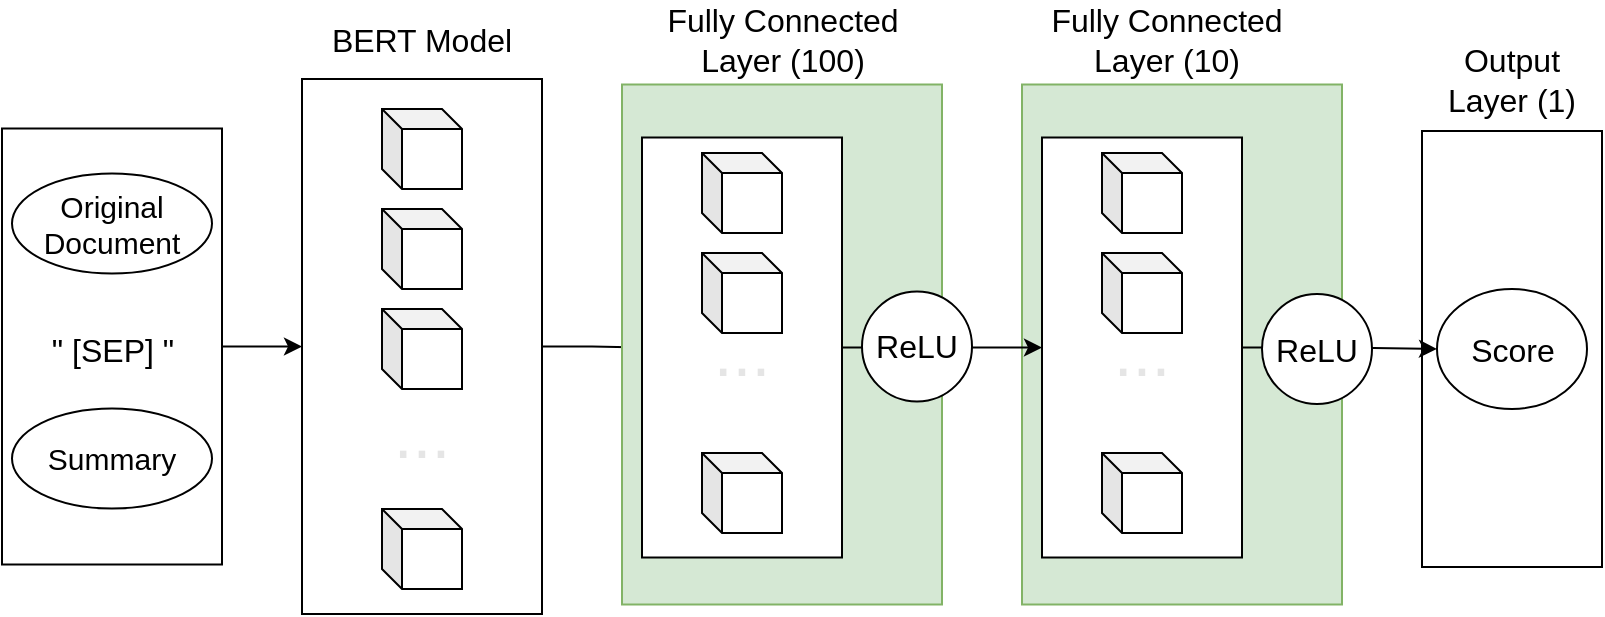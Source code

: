 <mxfile version="21.6.1" type="device">
  <diagram name="Page-1" id="_Q9GZ9CPquQKC6xEhxsN">
    <mxGraphModel dx="1434" dy="854" grid="1" gridSize="10" guides="1" tooltips="1" connect="1" arrows="1" fold="1" page="1" pageScale="1" pageWidth="827" pageHeight="1169" math="0" shadow="0">
      <root>
        <mxCell id="0" />
        <mxCell id="1" parent="0" />
        <mxCell id="toZBZ63YmKZrHliO3wUb-13" value="" style="rounded=0;whiteSpace=wrap;html=1;fillColor=#d5e8d4;strokeColor=#82b366;" vertex="1" parent="1">
          <mxGeometry x="680" y="215.25" width="160" height="260" as="geometry" />
        </mxCell>
        <mxCell id="toZBZ63YmKZrHliO3wUb-3" style="edgeStyle=orthogonalEdgeStyle;rounded=0;orthogonalLoop=1;jettySize=auto;html=1;exitX=1;exitY=0.5;exitDx=0;exitDy=0;entryX=0;entryY=0.5;entryDx=0;entryDy=0;" edge="1" parent="1" source="toZBZ63YmKZrHliO3wUb-1" target="0T5pM6Y5D5rY4e13pUBA-6">
          <mxGeometry relative="1" as="geometry" />
        </mxCell>
        <mxCell id="toZBZ63YmKZrHliO3wUb-1" value="" style="rounded=0;whiteSpace=wrap;html=1;" vertex="1" parent="1">
          <mxGeometry x="170" y="237.25" width="110" height="218" as="geometry" />
        </mxCell>
        <mxCell id="0T5pM6Y5D5rY4e13pUBA-1" value="&lt;font style=&quot;font-size: 15px;&quot;&gt;Summary&lt;/font&gt;" style="ellipse;whiteSpace=wrap;html=1;" parent="1" vertex="1">
          <mxGeometry x="175" y="377.25" width="100" height="50" as="geometry" />
        </mxCell>
        <mxCell id="0T5pM6Y5D5rY4e13pUBA-67" value="" style="rounded=0;whiteSpace=wrap;html=1;" parent="1" vertex="1">
          <mxGeometry x="880" y="238.5" width="90" height="218" as="geometry" />
        </mxCell>
        <mxCell id="0T5pM6Y5D5rY4e13pUBA-68" value="&lt;font style=&quot;font-size: 16px;&quot;&gt;Output Layer (1)&lt;/font&gt;" style="text;html=1;strokeColor=none;fillColor=none;align=center;verticalAlign=middle;whiteSpace=wrap;rounded=0;fontSize=14;" parent="1" vertex="1">
          <mxGeometry x="885" y="197.5" width="80" height="30" as="geometry" />
        </mxCell>
        <mxCell id="CQJqJF0PlVP-YLF-5X6d-3" value="&lt;font style=&quot;font-size: 16px;&quot;&gt;Score&lt;/font&gt;" style="ellipse;whiteSpace=wrap;html=1;" parent="1" vertex="1">
          <mxGeometry x="887.5" y="317.5" width="75" height="60" as="geometry" />
        </mxCell>
        <mxCell id="aTGz9FesERnNjyJ90T62-4" style="edgeStyle=orthogonalEdgeStyle;rounded=0;orthogonalLoop=1;jettySize=auto;html=1;exitX=1;exitY=0.5;exitDx=0;exitDy=0;entryX=0;entryY=0.5;entryDx=0;entryDy=0;" parent="1" source="0T5pM6Y5D5rY4e13pUBA-6" target="0T5pM6Y5D5rY4e13pUBA-36" edge="1">
          <mxGeometry relative="1" as="geometry" />
        </mxCell>
        <mxCell id="aTGz9FesERnNjyJ90T62-5" value="&lt;font style=&quot;font-size: 15px;&quot;&gt;Original Document&lt;/font&gt;" style="ellipse;whiteSpace=wrap;html=1;" parent="1" vertex="1">
          <mxGeometry x="175" y="259.75" width="100" height="50" as="geometry" />
        </mxCell>
        <mxCell id="toZBZ63YmKZrHliO3wUb-2" value="&quot; [SEP] &quot;" style="text;html=1;strokeColor=none;fillColor=none;align=center;verticalAlign=middle;whiteSpace=wrap;rounded=0;fontSize=16;" vertex="1" parent="1">
          <mxGeometry x="172.5" y="332.75" width="105" height="30" as="geometry" />
        </mxCell>
        <mxCell id="0T5pM6Y5D5rY4e13pUBA-6" value="" style="rounded=0;whiteSpace=wrap;html=1;" parent="1" vertex="1">
          <mxGeometry x="320" y="212.5" width="120" height="267.5" as="geometry" />
        </mxCell>
        <mxCell id="0T5pM6Y5D5rY4e13pUBA-12" value="" style="shape=cube;whiteSpace=wrap;html=1;boundedLbl=1;backgroundOutline=1;darkOpacity=0.05;darkOpacity2=0.1;size=10;" parent="1" vertex="1">
          <mxGeometry x="360" y="227.5" width="40" height="40" as="geometry" />
        </mxCell>
        <mxCell id="0T5pM6Y5D5rY4e13pUBA-13" value="" style="shape=cube;whiteSpace=wrap;html=1;boundedLbl=1;backgroundOutline=1;darkOpacity=0.05;darkOpacity2=0.1;size=10;" parent="1" vertex="1">
          <mxGeometry x="360" y="277.5" width="40" height="40" as="geometry" />
        </mxCell>
        <mxCell id="0T5pM6Y5D5rY4e13pUBA-14" value="" style="shape=cube;whiteSpace=wrap;html=1;boundedLbl=1;backgroundOutline=1;darkOpacity=0.05;darkOpacity2=0.1;size=10;" parent="1" vertex="1">
          <mxGeometry x="360" y="327.5" width="40" height="40" as="geometry" />
        </mxCell>
        <mxCell id="0T5pM6Y5D5rY4e13pUBA-16" value="" style="shape=cube;whiteSpace=wrap;html=1;boundedLbl=1;backgroundOutline=1;darkOpacity=0.05;darkOpacity2=0.1;size=10;" parent="1" vertex="1">
          <mxGeometry x="360" y="427.5" width="40" height="40" as="geometry" />
        </mxCell>
        <mxCell id="0T5pM6Y5D5rY4e13pUBA-18" value="&lt;font style=&quot;font-size: 16px;&quot;&gt;BERT Model&lt;/font&gt;" style="text;html=1;strokeColor=none;fillColor=none;align=center;verticalAlign=middle;whiteSpace=wrap;rounded=0;fontSize=14;" parent="1" vertex="1">
          <mxGeometry x="310" y="177.5" width="140" height="30" as="geometry" />
        </mxCell>
        <mxCell id="0T5pM6Y5D5rY4e13pUBA-23" value="..." style="text;html=1;strokeColor=none;fillColor=none;align=center;verticalAlign=bottom;whiteSpace=wrap;rounded=0;fontSize=34;fontColor=#e5e5e5;labelPosition=center;verticalLabelPosition=middle;" parent="1" vertex="1">
          <mxGeometry x="350" y="382.5" width="60" height="30" as="geometry" />
        </mxCell>
        <mxCell id="0T5pM6Y5D5rY4e13pUBA-49" value="" style="rounded=0;whiteSpace=wrap;html=1;fillColor=#d5e8d4;strokeColor=#82b366;" parent="1" vertex="1">
          <mxGeometry x="480" y="215.25" width="160" height="260" as="geometry" />
        </mxCell>
        <mxCell id="toZBZ63YmKZrHliO3wUb-25" style="edgeStyle=orthogonalEdgeStyle;rounded=0;orthogonalLoop=1;jettySize=auto;html=1;exitX=1;exitY=0.5;exitDx=0;exitDy=0;entryX=0;entryY=0.5;entryDx=0;entryDy=0;" edge="1" parent="1" source="0T5pM6Y5D5rY4e13pUBA-36" target="toZBZ63YmKZrHliO3wUb-14">
          <mxGeometry relative="1" as="geometry" />
        </mxCell>
        <mxCell id="0T5pM6Y5D5rY4e13pUBA-36" value="" style="rounded=0;whiteSpace=wrap;html=1;" parent="1" vertex="1">
          <mxGeometry x="490" y="241.75" width="100" height="210" as="geometry" />
        </mxCell>
        <mxCell id="0T5pM6Y5D5rY4e13pUBA-37" value="&lt;font style=&quot;font-size: 16px;&quot;&gt;Fully Connected Layer (100)&lt;/font&gt;" style="text;html=1;strokeColor=none;fillColor=none;align=center;verticalAlign=middle;whiteSpace=wrap;rounded=0;fontSize=14;" parent="1" vertex="1">
          <mxGeometry x="492.75" y="177.5" width="134.5" height="30" as="geometry" />
        </mxCell>
        <mxCell id="0T5pM6Y5D5rY4e13pUBA-40" value="" style="shape=cube;whiteSpace=wrap;html=1;boundedLbl=1;backgroundOutline=1;darkOpacity=0.05;darkOpacity2=0.1;size=10;" parent="1" vertex="1">
          <mxGeometry x="520" y="249.5" width="40" height="40" as="geometry" />
        </mxCell>
        <mxCell id="0T5pM6Y5D5rY4e13pUBA-41" value="" style="shape=cube;whiteSpace=wrap;html=1;boundedLbl=1;backgroundOutline=1;darkOpacity=0.05;darkOpacity2=0.1;size=10;" parent="1" vertex="1">
          <mxGeometry x="520" y="299.5" width="40" height="40" as="geometry" />
        </mxCell>
        <mxCell id="0T5pM6Y5D5rY4e13pUBA-42" value="" style="shape=cube;whiteSpace=wrap;html=1;boundedLbl=1;backgroundOutline=1;darkOpacity=0.05;darkOpacity2=0.1;size=10;" parent="1" vertex="1">
          <mxGeometry x="520" y="399.5" width="40" height="40" as="geometry" />
        </mxCell>
        <mxCell id="0T5pM6Y5D5rY4e13pUBA-43" value="..." style="text;html=1;strokeColor=none;fillColor=none;align=center;verticalAlign=bottom;whiteSpace=wrap;rounded=0;fontSize=34;fontColor=#e5e5e5;labelPosition=center;verticalLabelPosition=middle;" parent="1" vertex="1">
          <mxGeometry x="510" y="342.25" width="60" height="30" as="geometry" />
        </mxCell>
        <mxCell id="0T5pM6Y5D5rY4e13pUBA-46" value="&lt;font style=&quot;font-size: 16px;&quot;&gt;ReLU&lt;/font&gt;" style="ellipse;whiteSpace=wrap;html=1;aspect=fixed;" parent="1" vertex="1">
          <mxGeometry x="600" y="318.75" width="55" height="55" as="geometry" />
        </mxCell>
        <mxCell id="toZBZ63YmKZrHliO3wUb-14" value="" style="rounded=0;whiteSpace=wrap;html=1;" vertex="1" parent="1">
          <mxGeometry x="690" y="241.75" width="100" height="210" as="geometry" />
        </mxCell>
        <mxCell id="toZBZ63YmKZrHliO3wUb-15" value="" style="shape=cube;whiteSpace=wrap;html=1;boundedLbl=1;backgroundOutline=1;darkOpacity=0.05;darkOpacity2=0.1;size=10;" vertex="1" parent="1">
          <mxGeometry x="720" y="249.5" width="40" height="40" as="geometry" />
        </mxCell>
        <mxCell id="toZBZ63YmKZrHliO3wUb-16" value="" style="shape=cube;whiteSpace=wrap;html=1;boundedLbl=1;backgroundOutline=1;darkOpacity=0.05;darkOpacity2=0.1;size=10;" vertex="1" parent="1">
          <mxGeometry x="720" y="299.5" width="40" height="40" as="geometry" />
        </mxCell>
        <mxCell id="toZBZ63YmKZrHliO3wUb-17" value="" style="shape=cube;whiteSpace=wrap;html=1;boundedLbl=1;backgroundOutline=1;darkOpacity=0.05;darkOpacity2=0.1;size=10;" vertex="1" parent="1">
          <mxGeometry x="720" y="399.5" width="40" height="40" as="geometry" />
        </mxCell>
        <mxCell id="toZBZ63YmKZrHliO3wUb-18" value="..." style="text;html=1;strokeColor=none;fillColor=none;align=center;verticalAlign=bottom;whiteSpace=wrap;rounded=0;fontSize=34;fontColor=#e5e5e5;labelPosition=center;verticalLabelPosition=middle;" vertex="1" parent="1">
          <mxGeometry x="710" y="342.25" width="60" height="30" as="geometry" />
        </mxCell>
        <mxCell id="toZBZ63YmKZrHliO3wUb-20" style="edgeStyle=orthogonalEdgeStyle;rounded=0;orthogonalLoop=1;jettySize=auto;html=1;entryX=0;entryY=0.5;entryDx=0;entryDy=0;strokeWidth=1;" edge="1" parent="1" source="toZBZ63YmKZrHliO3wUb-14" target="CQJqJF0PlVP-YLF-5X6d-3">
          <mxGeometry relative="1" as="geometry">
            <mxPoint x="839.0" y="346.8" as="targetPoint" />
          </mxGeometry>
        </mxCell>
        <mxCell id="toZBZ63YmKZrHliO3wUb-26" value="&lt;font style=&quot;font-size: 16px;&quot;&gt;Fully Connected Layer (10)&lt;/font&gt;" style="text;html=1;strokeColor=none;fillColor=none;align=center;verticalAlign=middle;whiteSpace=wrap;rounded=0;fontSize=14;" vertex="1" parent="1">
          <mxGeometry x="685" y="177.5" width="134.5" height="30" as="geometry" />
        </mxCell>
        <mxCell id="toZBZ63YmKZrHliO3wUb-27" value="&lt;font style=&quot;font-size: 16px;&quot;&gt;ReLU&lt;/font&gt;" style="ellipse;whiteSpace=wrap;html=1;aspect=fixed;" vertex="1" parent="1">
          <mxGeometry x="800" y="320" width="55" height="55" as="geometry" />
        </mxCell>
      </root>
    </mxGraphModel>
  </diagram>
</mxfile>
